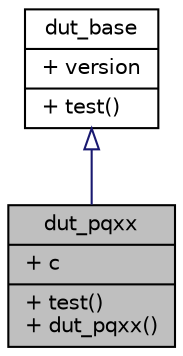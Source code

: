 digraph "dut_pqxx"
{
 // LATEX_PDF_SIZE
  edge [fontname="Helvetica",fontsize="10",labelfontname="Helvetica",labelfontsize="10"];
  node [fontname="Helvetica",fontsize="10",shape=record];
  Node1 [label="{dut_pqxx\n|+ c\l|+ test()\l+ dut_pqxx()\l}",height=0.2,width=0.4,color="black", fillcolor="grey75", style="filled", fontcolor="black",tooltip=" "];
  Node2 -> Node1 [dir="back",color="midnightblue",fontsize="10",style="solid",arrowtail="onormal",fontname="Helvetica"];
  Node2 [label="{dut_base\n|+ version\l|+ test()\l}",height=0.2,width=0.4,color="black", fillcolor="white", style="filled",URL="$structdut__base.html",tooltip=" "];
}
